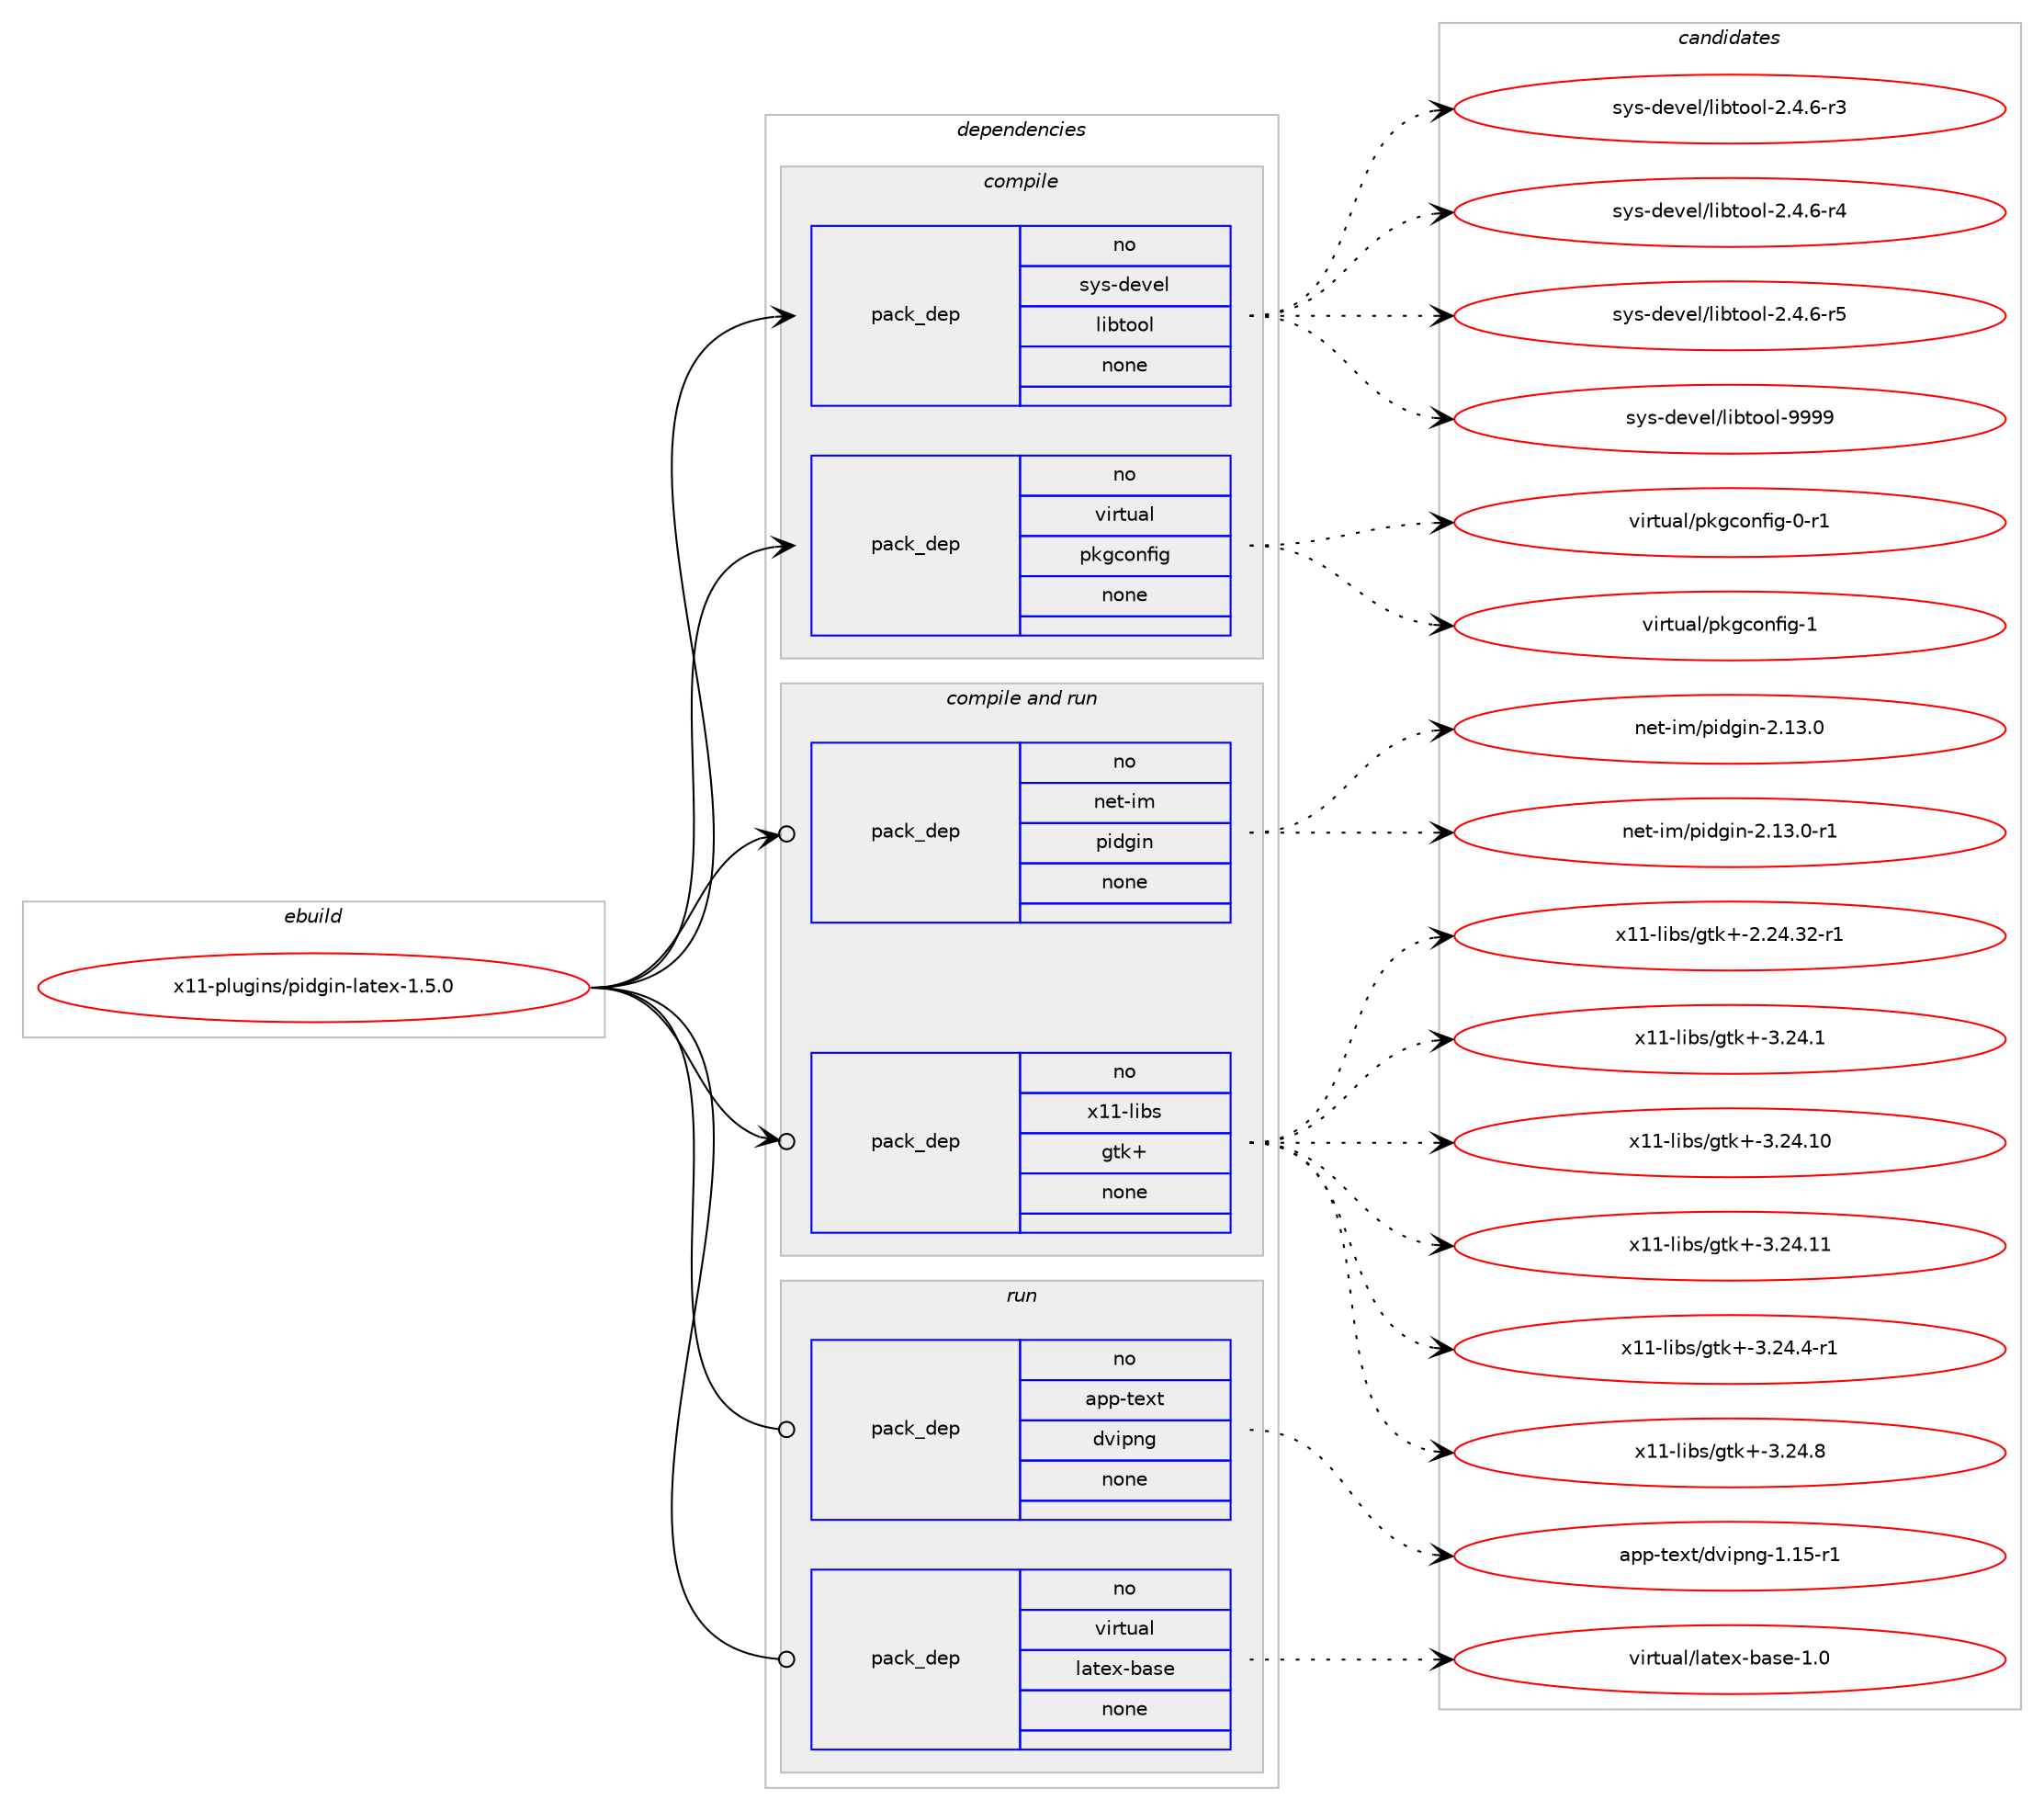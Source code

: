 digraph prolog {

# *************
# Graph options
# *************

newrank=true;
concentrate=true;
compound=true;
graph [rankdir=LR,fontname=Helvetica,fontsize=10,ranksep=1.5];#, ranksep=2.5, nodesep=0.2];
edge  [arrowhead=vee];
node  [fontname=Helvetica,fontsize=10];

# **********
# The ebuild
# **********

subgraph cluster_leftcol {
color=gray;
rank=same;
label=<<i>ebuild</i>>;
id [label="x11-plugins/pidgin-latex-1.5.0", color=red, width=4, href="../x11-plugins/pidgin-latex-1.5.0.svg"];
}

# ****************
# The dependencies
# ****************

subgraph cluster_midcol {
color=gray;
label=<<i>dependencies</i>>;
subgraph cluster_compile {
fillcolor="#eeeeee";
style=filled;
label=<<i>compile</i>>;
subgraph pack685839 {
dependency922814 [label=<<TABLE BORDER="0" CELLBORDER="1" CELLSPACING="0" CELLPADDING="4" WIDTH="220"><TR><TD ROWSPAN="6" CELLPADDING="30">pack_dep</TD></TR><TR><TD WIDTH="110">no</TD></TR><TR><TD>sys-devel</TD></TR><TR><TD>libtool</TD></TR><TR><TD>none</TD></TR><TR><TD></TD></TR></TABLE>>, shape=none, color=blue];
}
id:e -> dependency922814:w [weight=20,style="solid",arrowhead="vee"];
subgraph pack685840 {
dependency922815 [label=<<TABLE BORDER="0" CELLBORDER="1" CELLSPACING="0" CELLPADDING="4" WIDTH="220"><TR><TD ROWSPAN="6" CELLPADDING="30">pack_dep</TD></TR><TR><TD WIDTH="110">no</TD></TR><TR><TD>virtual</TD></TR><TR><TD>pkgconfig</TD></TR><TR><TD>none</TD></TR><TR><TD></TD></TR></TABLE>>, shape=none, color=blue];
}
id:e -> dependency922815:w [weight=20,style="solid",arrowhead="vee"];
}
subgraph cluster_compileandrun {
fillcolor="#eeeeee";
style=filled;
label=<<i>compile and run</i>>;
subgraph pack685841 {
dependency922816 [label=<<TABLE BORDER="0" CELLBORDER="1" CELLSPACING="0" CELLPADDING="4" WIDTH="220"><TR><TD ROWSPAN="6" CELLPADDING="30">pack_dep</TD></TR><TR><TD WIDTH="110">no</TD></TR><TR><TD>net-im</TD></TR><TR><TD>pidgin</TD></TR><TR><TD>none</TD></TR><TR><TD></TD></TR></TABLE>>, shape=none, color=blue];
}
id:e -> dependency922816:w [weight=20,style="solid",arrowhead="odotvee"];
subgraph pack685842 {
dependency922817 [label=<<TABLE BORDER="0" CELLBORDER="1" CELLSPACING="0" CELLPADDING="4" WIDTH="220"><TR><TD ROWSPAN="6" CELLPADDING="30">pack_dep</TD></TR><TR><TD WIDTH="110">no</TD></TR><TR><TD>x11-libs</TD></TR><TR><TD>gtk+</TD></TR><TR><TD>none</TD></TR><TR><TD></TD></TR></TABLE>>, shape=none, color=blue];
}
id:e -> dependency922817:w [weight=20,style="solid",arrowhead="odotvee"];
}
subgraph cluster_run {
fillcolor="#eeeeee";
style=filled;
label=<<i>run</i>>;
subgraph pack685843 {
dependency922818 [label=<<TABLE BORDER="0" CELLBORDER="1" CELLSPACING="0" CELLPADDING="4" WIDTH="220"><TR><TD ROWSPAN="6" CELLPADDING="30">pack_dep</TD></TR><TR><TD WIDTH="110">no</TD></TR><TR><TD>app-text</TD></TR><TR><TD>dvipng</TD></TR><TR><TD>none</TD></TR><TR><TD></TD></TR></TABLE>>, shape=none, color=blue];
}
id:e -> dependency922818:w [weight=20,style="solid",arrowhead="odot"];
subgraph pack685844 {
dependency922819 [label=<<TABLE BORDER="0" CELLBORDER="1" CELLSPACING="0" CELLPADDING="4" WIDTH="220"><TR><TD ROWSPAN="6" CELLPADDING="30">pack_dep</TD></TR><TR><TD WIDTH="110">no</TD></TR><TR><TD>virtual</TD></TR><TR><TD>latex-base</TD></TR><TR><TD>none</TD></TR><TR><TD></TD></TR></TABLE>>, shape=none, color=blue];
}
id:e -> dependency922819:w [weight=20,style="solid",arrowhead="odot"];
}
}

# **************
# The candidates
# **************

subgraph cluster_choices {
rank=same;
color=gray;
label=<<i>candidates</i>>;

subgraph choice685839 {
color=black;
nodesep=1;
choice1151211154510010111810110847108105981161111111084550465246544511451 [label="sys-devel/libtool-2.4.6-r3", color=red, width=4,href="../sys-devel/libtool-2.4.6-r3.svg"];
choice1151211154510010111810110847108105981161111111084550465246544511452 [label="sys-devel/libtool-2.4.6-r4", color=red, width=4,href="../sys-devel/libtool-2.4.6-r4.svg"];
choice1151211154510010111810110847108105981161111111084550465246544511453 [label="sys-devel/libtool-2.4.6-r5", color=red, width=4,href="../sys-devel/libtool-2.4.6-r5.svg"];
choice1151211154510010111810110847108105981161111111084557575757 [label="sys-devel/libtool-9999", color=red, width=4,href="../sys-devel/libtool-9999.svg"];
dependency922814:e -> choice1151211154510010111810110847108105981161111111084550465246544511451:w [style=dotted,weight="100"];
dependency922814:e -> choice1151211154510010111810110847108105981161111111084550465246544511452:w [style=dotted,weight="100"];
dependency922814:e -> choice1151211154510010111810110847108105981161111111084550465246544511453:w [style=dotted,weight="100"];
dependency922814:e -> choice1151211154510010111810110847108105981161111111084557575757:w [style=dotted,weight="100"];
}
subgraph choice685840 {
color=black;
nodesep=1;
choice11810511411611797108471121071039911111010210510345484511449 [label="virtual/pkgconfig-0-r1", color=red, width=4,href="../virtual/pkgconfig-0-r1.svg"];
choice1181051141161179710847112107103991111101021051034549 [label="virtual/pkgconfig-1", color=red, width=4,href="../virtual/pkgconfig-1.svg"];
dependency922815:e -> choice11810511411611797108471121071039911111010210510345484511449:w [style=dotted,weight="100"];
dependency922815:e -> choice1181051141161179710847112107103991111101021051034549:w [style=dotted,weight="100"];
}
subgraph choice685841 {
color=black;
nodesep=1;
choice110101116451051094711210510010310511045504649514648 [label="net-im/pidgin-2.13.0", color=red, width=4,href="../net-im/pidgin-2.13.0.svg"];
choice1101011164510510947112105100103105110455046495146484511449 [label="net-im/pidgin-2.13.0-r1", color=red, width=4,href="../net-im/pidgin-2.13.0-r1.svg"];
dependency922816:e -> choice110101116451051094711210510010310511045504649514648:w [style=dotted,weight="100"];
dependency922816:e -> choice1101011164510510947112105100103105110455046495146484511449:w [style=dotted,weight="100"];
}
subgraph choice685842 {
color=black;
nodesep=1;
choice12049494510810598115471031161074345504650524651504511449 [label="x11-libs/gtk+-2.24.32-r1", color=red, width=4,href="../x11-libs/gtk+-2.24.32-r1.svg"];
choice12049494510810598115471031161074345514650524649 [label="x11-libs/gtk+-3.24.1", color=red, width=4,href="../x11-libs/gtk+-3.24.1.svg"];
choice1204949451081059811547103116107434551465052464948 [label="x11-libs/gtk+-3.24.10", color=red, width=4,href="../x11-libs/gtk+-3.24.10.svg"];
choice1204949451081059811547103116107434551465052464949 [label="x11-libs/gtk+-3.24.11", color=red, width=4,href="../x11-libs/gtk+-3.24.11.svg"];
choice120494945108105981154710311610743455146505246524511449 [label="x11-libs/gtk+-3.24.4-r1", color=red, width=4,href="../x11-libs/gtk+-3.24.4-r1.svg"];
choice12049494510810598115471031161074345514650524656 [label="x11-libs/gtk+-3.24.8", color=red, width=4,href="../x11-libs/gtk+-3.24.8.svg"];
dependency922817:e -> choice12049494510810598115471031161074345504650524651504511449:w [style=dotted,weight="100"];
dependency922817:e -> choice12049494510810598115471031161074345514650524649:w [style=dotted,weight="100"];
dependency922817:e -> choice1204949451081059811547103116107434551465052464948:w [style=dotted,weight="100"];
dependency922817:e -> choice1204949451081059811547103116107434551465052464949:w [style=dotted,weight="100"];
dependency922817:e -> choice120494945108105981154710311610743455146505246524511449:w [style=dotted,weight="100"];
dependency922817:e -> choice12049494510810598115471031161074345514650524656:w [style=dotted,weight="100"];
}
subgraph choice685843 {
color=black;
nodesep=1;
choice97112112451161011201164710011810511211010345494649534511449 [label="app-text/dvipng-1.15-r1", color=red, width=4,href="../app-text/dvipng-1.15-r1.svg"];
dependency922818:e -> choice97112112451161011201164710011810511211010345494649534511449:w [style=dotted,weight="100"];
}
subgraph choice685844 {
color=black;
nodesep=1;
choice11810511411611797108471089711610112045989711510145494648 [label="virtual/latex-base-1.0", color=red, width=4,href="../virtual/latex-base-1.0.svg"];
dependency922819:e -> choice11810511411611797108471089711610112045989711510145494648:w [style=dotted,weight="100"];
}
}

}
